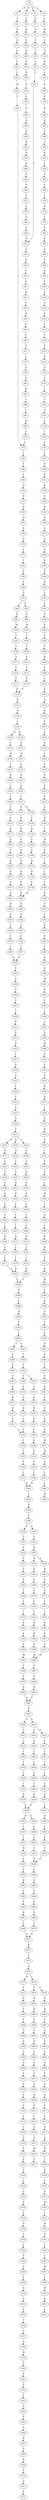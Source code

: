 strict digraph  {
	S0 -> S1 [ label = S ];
	S0 -> S2 [ label = I ];
	S0 -> S3 [ label = K ];
	S0 -> S4 [ label = D ];
	S1 -> S5 [ label = V ];
	S2 -> S6 [ label = V ];
	S3 -> S7 [ label = A ];
	S4 -> S8 [ label = L ];
	S5 -> S9 [ label = D ];
	S6 -> S10 [ label = M ];
	S7 -> S11 [ label = N ];
	S8 -> S12 [ label = R ];
	S9 -> S13 [ label = Q ];
	S10 -> S14 [ label = E ];
	S11 -> S15 [ label = C ];
	S12 -> S16 [ label = F ];
	S13 -> S17 [ label = K ];
	S14 -> S18 [ label = N ];
	S15 -> S19 [ label = L ];
	S16 -> S20 [ label = R ];
	S17 -> S21 [ label = L ];
	S18 -> S22 [ label = H ];
	S19 -> S23 [ label = T ];
	S20 -> S24 [ label = S ];
	S21 -> S25 [ label = L ];
	S22 -> S26 [ label = L ];
	S23 -> S27 [ label = C ];
	S24 -> S28 [ label = H ];
	S25 -> S29 [ label = M ];
	S26 -> S30 [ label = V ];
	S27 -> S31 [ label = E ];
	S28 -> S32 [ label = R ];
	S29 -> S33 [ label = T ];
	S30 -> S34 [ label = K ];
	S31 -> S35 [ label = C ];
	S32 -> S36 [ label = L ];
	S33 -> S37 [ label = L ];
	S34 -> S38 [ label = K ];
	S35 -> S39 [ label = G ];
	S36 -> S40 [ label = S ];
	S37 -> S41 [ label = I ];
	S38 -> S42 [ label = K ];
	S39 -> S43 [ label = V ];
	S40 -> S44 [ label = D ];
	S41 -> S45 [ label = E ];
	S42 -> S46 [ label = V ];
	S43 -> S47 [ label = A ];
	S44 -> S48 [ label = K ];
	S45 -> S49 [ label = Y ];
	S46 -> S50 [ label = Y ];
	S47 -> S51 [ label = H ];
	S48 -> S52 [ label = K ];
	S49 -> S53 [ label = N ];
	S50 -> S54 [ label = R ];
	S51 -> S55 [ label = P ];
	S52 -> S56 [ label = N ];
	S53 -> S57 [ label = N ];
	S54 -> S58 [ label = L ];
	S55 -> S59 [ label = R ];
	S56 -> S60 [ label = K ];
	S57 -> S61 [ label = R ];
	S58 -> S62 [ label = V ];
	S59 -> S63 [ label = P ];
	S60 -> S64 [ label = A ];
	S61 -> S65 [ label = H ];
	S62 -> S66 [ label = V ];
	S63 -> S67 [ label = L ];
	S64 -> S68 [ label = N ];
	S65 -> S69 [ label = A ];
	S66 -> S70 [ label = L ];
	S67 -> S71 [ label = S ];
	S68 -> S72 [ label = C ];
	S69 -> S73 [ label = A ];
	S70 -> S74 [ label = R ];
	S71 -> S75 [ label = I ];
	S72 -> S76 [ label = L ];
	S73 -> S77 [ label = L ];
	S74 -> S78 [ label = L ];
	S75 -> S79 [ label = D ];
	S76 -> S80 [ label = T ];
	S77 -> S81 [ label = I ];
	S78 -> S82 [ label = V ];
	S79 -> S83 [ label = Q ];
	S80 -> S84 [ label = C ];
	S81 -> S85 [ label = V ];
	S82 -> S86 [ label = K ];
	S83 -> S87 [ label = K ];
	S84 -> S31 [ label = E ];
	S85 -> S88 [ label = P ];
	S86 -> S89 [ label = S ];
	S87 -> S90 [ label = L ];
	S88 -> S91 [ label = A ];
	S89 -> S92 [ label = Y ];
	S90 -> S93 [ label = L ];
	S91 -> S94 [ label = I ];
	S91 -> S95 [ label = V ];
	S92 -> S96 [ label = R ];
	S93 -> S97 [ label = M ];
	S94 -> S98 [ label = D ];
	S95 -> S99 [ label = D ];
	S96 -> S100 [ label = T ];
	S97 -> S101 [ label = T ];
	S98 -> S102 [ label = M ];
	S99 -> S103 [ label = M ];
	S100 -> S104 [ label = E ];
	S101 -> S37 [ label = L ];
	S102 -> S105 [ label = T ];
	S103 -> S106 [ label = T ];
	S104 -> S107 [ label = G ];
	S105 -> S108 [ label = T ];
	S106 -> S109 [ label = T ];
	S107 -> S110 [ label = E ];
	S108 -> S111 [ label = S ];
	S109 -> S112 [ label = S ];
	S110 -> S113 [ label = L ];
	S111 -> S114 [ label = Y ];
	S112 -> S115 [ label = Y ];
	S113 -> S116 [ label = F ];
	S114 -> S117 [ label = E ];
	S115 -> S118 [ label = E ];
	S116 -> S119 [ label = T ];
	S117 -> S120 [ label = P ];
	S118 -> S120 [ label = P ];
	S119 -> S121 [ label = G ];
	S120 -> S122 [ label = N ];
	S121 -> S123 [ label = A ];
	S122 -> S124 [ label = Q ];
	S123 -> S125 [ label = G ];
	S124 -> S126 [ label = I ];
	S125 -> S127 [ label = I ];
	S126 -> S128 [ label = Q ];
	S126 -> S129 [ label = R ];
	S127 -> S130 [ label = T ];
	S128 -> S131 [ label = E ];
	S129 -> S132 [ label = Q ];
	S130 -> S133 [ label = Q ];
	S131 -> S134 [ label = M ];
	S132 -> S135 [ label = M ];
	S133 -> S136 [ label = E ];
	S134 -> S137 [ label = L ];
	S135 -> S138 [ label = L ];
	S136 -> S139 [ label = I ];
	S137 -> S140 [ label = K ];
	S138 -> S141 [ label = K ];
	S139 -> S142 [ label = G ];
	S140 -> S143 [ label = V ];
	S141 -> S144 [ label = A ];
	S142 -> S145 [ label = T ];
	S143 -> S146 [ label = I ];
	S144 -> S147 [ label = I ];
	S145 -> S148 [ label = R ];
	S146 -> S149 [ label = T ];
	S147 -> S150 [ label = T ];
	S147 -> S151 [ label = S ];
	S148 -> S152 [ label = R ];
	S149 -> S153 [ label = P ];
	S150 -> S154 [ label = P ];
	S151 -> S155 [ label = P ];
	S152 -> S156 [ label = R ];
	S153 -> S157 [ label = R ];
	S154 -> S158 [ label = K ];
	S155 -> S159 [ label = K ];
	S156 -> S160 [ label = Q ];
	S157 -> S161 [ label = S ];
	S158 -> S162 [ label = S ];
	S159 -> S163 [ label = S ];
	S160 -> S164 [ label = N ];
	S161 -> S165 [ label = S ];
	S162 -> S166 [ label = S ];
	S163 -> S167 [ label = S ];
	S164 -> S168 [ label = N ];
	S165 -> S169 [ label = R ];
	S166 -> S170 [ label = R ];
	S167 -> S171 [ label = R ];
	S168 -> S172 [ label = A ];
	S169 -> S173 [ label = K ];
	S170 -> S174 [ label = R ];
	S171 -> S175 [ label = R ];
	S172 -> S176 [ label = Q ];
	S173 -> S177 [ label = P ];
	S174 -> S178 [ label = P ];
	S175 -> S179 [ label = P ];
	S176 -> S180 [ label = S ];
	S177 -> S181 [ label = R ];
	S178 -> S182 [ label = R ];
	S179 -> S182 [ label = R ];
	S180 -> S183 [ label = R ];
	S181 -> S184 [ label = H ];
	S182 -> S185 [ label = H ];
	S183 -> S186 [ label = R ];
	S184 -> S187 [ label = N ];
	S185 -> S188 [ label = N ];
	S186 -> S189 [ label = R ];
	S187 -> S190 [ label = L ];
	S188 -> S191 [ label = L ];
	S189 -> S192 [ label = L ];
	S190 -> S193 [ label = L ];
	S191 -> S194 [ label = L ];
	S192 -> S195 [ label = A ];
	S193 -> S196 [ label = I ];
	S194 -> S197 [ label = I ];
	S195 -> S198 [ label = E ];
	S196 -> S199 [ label = D ];
	S197 -> S199 [ label = D ];
	S198 -> S200 [ label = E ];
	S199 -> S201 [ label = V ];
	S200 -> S202 [ label = S ];
	S201 -> S203 [ label = A ];
	S202 -> S204 [ label = F ];
	S203 -> S205 [ label = G ];
	S204 -> S206 [ label = D ];
	S205 -> S207 [ label = V ];
	S206 -> S208 [ label = S ];
	S207 -> S209 [ label = V ];
	S208 -> S210 [ label = I ];
	S209 -> S211 [ label = E ];
	S210 -> S212 [ label = E ];
	S211 -> S213 [ label = S ];
	S212 -> S214 [ label = D ];
	S213 -> S215 [ label = D ];
	S214 -> S216 [ label = D ];
	S215 -> S217 [ label = I ];
	S216 -> S218 [ label = T ];
	S217 -> S219 [ label = A ];
	S218 -> S220 [ label = S ];
	S219 -> S221 [ label = V ];
	S220 -> S222 [ label = R ];
	S221 -> S223 [ label = L ];
	S222 -> S224 [ label = C ];
	S223 -> S225 [ label = L ];
	S224 -> S226 [ label = C ];
	S225 -> S227 [ label = A ];
	S226 -> S228 [ label = S ];
	S227 -> S229 [ label = D ];
	S228 -> S230 [ label = F ];
	S229 -> S231 [ label = T ];
	S230 -> S232 [ label = V ];
	S231 -> S233 [ label = S ];
	S231 -> S234 [ label = T ];
	S231 -> S235 [ label = A ];
	S232 -> S236 [ label = S ];
	S233 -> S237 [ label = Q ];
	S234 -> S238 [ label = Q ];
	S235 -> S239 [ label = Q ];
	S236 -> S240 [ label = R ];
	S237 -> S241 [ label = C ];
	S238 -> S242 [ label = C ];
	S239 -> S243 [ label = C ];
	S240 -> S244 [ label = F ];
	S241 -> S245 [ label = G ];
	S242 -> S246 [ label = G ];
	S243 -> S247 [ label = G ];
	S244 -> S248 [ label = M ];
	S245 -> S249 [ label = Y ];
	S246 -> S250 [ label = H ];
	S247 -> S251 [ label = H ];
	S248 -> S252 [ label = K ];
	S249 -> S253 [ label = D ];
	S250 -> S254 [ label = E ];
	S251 -> S255 [ label = D ];
	S252 -> S256 [ label = A ];
	S253 -> S257 [ label = L ];
	S254 -> S258 [ label = L ];
	S255 -> S259 [ label = L ];
	S256 -> S260 [ label = I ];
	S257 -> S261 [ label = L ];
	S258 -> S262 [ label = L ];
	S259 -> S263 [ label = L ];
	S260 -> S264 [ label = F ];
	S261 -> S265 [ label = L ];
	S262 -> S266 [ label = L ];
	S263 -> S267 [ label = L ];
	S264 -> S268 [ label = R ];
	S265 -> S269 [ label = Q ];
	S266 -> S270 [ label = Q ];
	S267 -> S271 [ label = Q ];
	S268 -> S272 [ label = Y ];
	S269 -> S273 [ label = L ];
	S270 -> S274 [ label = L ];
	S271 -> S275 [ label = L ];
	S272 -> S276 [ label = C ];
	S273 -> S277 [ label = I ];
	S274 -> S278 [ label = I ];
	S275 -> S279 [ label = I ];
	S276 -> S280 [ label = R ];
	S277 -> S281 [ label = D ];
	S278 -> S282 [ label = D ];
	S279 -> S281 [ label = D ];
	S280 -> S283 [ label = K ];
	S281 -> S284 [ label = L ];
	S282 -> S284 [ label = L ];
	S283 -> S285 [ label = V ];
	S284 -> S286 [ label = N ];
	S285 -> S287 [ label = Q ];
	S286 -> S288 [ label = E ];
	S287 -> S289 [ label = K ];
	S288 -> S290 [ label = N ];
	S289 -> S291 [ label = W ];
	S290 -> S292 [ label = E ];
	S291 -> S293 [ label = R ];
	S292 -> S294 [ label = I ];
	S293 -> S295 [ label = P ];
	S294 -> S296 [ label = T ];
	S294 -> S297 [ label = A ];
	S295 -> S298 [ label = L ];
	S296 -> S299 [ label = I ];
	S297 -> S300 [ label = I ];
	S298 -> S301 [ label = L ];
	S299 -> S302 [ label = T ];
	S300 -> S303 [ label = T ];
	S301 -> S304 [ label = N ];
	S302 -> S305 [ label = V ];
	S303 -> S306 [ label = V ];
	S303 -> S307 [ label = I ];
	S304 -> S308 [ label = M ];
	S305 -> S309 [ label = A ];
	S306 -> S310 [ label = A ];
	S307 -> S311 [ label = A ];
	S308 -> S312 [ label = P ];
	S309 -> S313 [ label = N ];
	S310 -> S314 [ label = N ];
	S311 -> S315 [ label = D ];
	S312 -> S316 [ label = P ];
	S313 -> S317 [ label = R ];
	S314 -> S318 [ label = R ];
	S315 -> S319 [ label = R ];
	S316 -> S320 [ label = P ];
	S317 -> S321 [ label = G ];
	S318 -> S322 [ label = G ];
	S319 -> S323 [ label = G ];
	S320 -> S324 [ label = R ];
	S321 -> S325 [ label = L ];
	S322 -> S325 [ label = L ];
	S323 -> S326 [ label = L ];
	S324 -> S327 [ label = N ];
	S325 -> S328 [ label = V ];
	S326 -> S329 [ label = V ];
	S327 -> S330 [ label = I ];
	S328 -> S331 [ label = D ];
	S329 -> S332 [ label = D ];
	S330 -> S333 [ label = E ];
	S331 -> S334 [ label = V ];
	S332 -> S335 [ label = V ];
	S333 -> S336 [ label = N ];
	S334 -> S337 [ label = C ];
	S335 -> S338 [ label = C ];
	S336 -> S339 [ label = R ];
	S337 -> S340 [ label = N ];
	S338 -> S340 [ label = N ];
	S339 -> S341 [ label = I ];
	S340 -> S342 [ label = I ];
	S341 -> S343 [ label = F ];
	S342 -> S344 [ label = N ];
	S343 -> S345 [ label = K ];
	S344 -> S346 [ label = L ];
	S345 -> S347 [ label = L ];
	S346 -> S348 [ label = D ];
	S346 -> S349 [ label = E ];
	S347 -> S350 [ label = W ];
	S348 -> S351 [ label = G ];
	S349 -> S352 [ label = G ];
	S350 -> S353 [ label = L ];
	S351 -> S354 [ label = S ];
	S352 -> S355 [ label = N ];
	S353 -> S356 [ label = Q ];
	S354 -> S357 [ label = S ];
	S355 -> S358 [ label = K ];
	S355 -> S359 [ label = R ];
	S356 -> S360 [ label = T ];
	S357 -> S361 [ label = S ];
	S358 -> S362 [ label = K ];
	S359 -> S363 [ label = N ];
	S360 -> S364 [ label = R ];
	S361 -> S365 [ label = E ];
	S362 -> S366 [ label = E ];
	S363 -> S367 [ label = E ];
	S364 -> S368 [ label = H ];
	S365 -> S369 [ label = E ];
	S366 -> S370 [ label = E ];
	S367 -> S371 [ label = E ];
	S368 -> S372 [ label = F ];
	S369 -> S373 [ label = L ];
	S370 -> S374 [ label = L ];
	S371 -> S375 [ label = L ];
	S372 -> S376 [ label = K ];
	S373 -> S377 [ label = I ];
	S374 -> S378 [ label = L ];
	S375 -> S379 [ label = L ];
	S376 -> S380 [ label = W ];
	S377 -> S381 [ label = K ];
	S378 -> S382 [ label = K ];
	S379 -> S383 [ label = K ];
	S380 -> S384 [ label = E ];
	S381 -> S385 [ label = K ];
	S382 -> S386 [ label = K ];
	S383 -> S387 [ label = K ];
	S384 -> S388 [ label = R ];
	S385 -> S389 [ label = V ];
	S386 -> S390 [ label = V ];
	S387 -> S391 [ label = V ];
	S388 -> S392 [ label = E ];
	S389 -> S393 [ label = M ];
	S390 -> S394 [ label = M ];
	S391 -> S394 [ label = M ];
	S392 -> S395 [ label = S ];
	S393 -> S396 [ label = Y ];
	S394 -> S397 [ label = Y ];
	S395 -> S398 [ label = D ];
	S396 -> S399 [ label = Y ];
	S397 -> S400 [ label = Y ];
	S398 -> S401 [ label = D ];
	S399 -> S402 [ label = D ];
	S400 -> S403 [ label = D ];
	S401 -> S404 [ label = H ];
	S402 -> S405 [ label = G ];
	S403 -> S405 [ label = G ];
	S404 -> S406 [ label = T ];
	S405 -> S407 [ label = K ];
	S406 -> S408 [ label = K ];
	S407 -> S409 [ label = D ];
	S407 -> S410 [ label = E ];
	S408 -> S411 [ label = Q ];
	S409 -> S412 [ label = C ];
	S410 -> S413 [ label = S ];
	S410 -> S414 [ label = C ];
	S411 -> S415 [ label = F ];
	S412 -> S416 [ label = A ];
	S413 -> S417 [ label = A ];
	S414 -> S418 [ label = A ];
	S415 -> S419 [ label = S ];
	S416 -> S420 [ label = L ];
	S417 -> S421 [ label = L ];
	S418 -> S422 [ label = L ];
	S419 -> S423 [ label = N ];
	S420 -> S424 [ label = L ];
	S421 -> S425 [ label = L ];
	S422 -> S426 [ label = L ];
	S423 -> S427 [ label = S ];
	S424 -> S428 [ label = F ];
	S425 -> S429 [ label = Y ];
	S426 -> S430 [ label = F ];
	S427 -> S431 [ label = M ];
	S428 -> S432 [ label = L ];
	S429 -> S433 [ label = L ];
	S430 -> S434 [ label = L ];
	S431 -> S435 [ label = M ];
	S432 -> S436 [ label = K ];
	S433 -> S437 [ label = K ];
	S434 -> S438 [ label = K ];
	S435 -> S439 [ label = A ];
	S436 -> S440 [ label = E ];
	S437 -> S441 [ label = E ];
	S438 -> S440 [ label = E ];
	S439 -> S442 [ label = I ];
	S440 -> S443 [ label = N ];
	S440 -> S444 [ label = D ];
	S441 -> S445 [ label = D ];
	S442 -> S446 [ label = L ];
	S443 -> S447 [ label = L ];
	S444 -> S448 [ label = L ];
	S445 -> S449 [ label = L ];
	S446 -> S450 [ label = M ];
	S447 -> S451 [ label = T ];
	S448 -> S452 [ label = T ];
	S449 -> S453 [ label = T ];
	S451 -> S454 [ label = N ];
	S452 -> S455 [ label = T ];
	S453 -> S456 [ label = T ];
	S454 -> S457 [ label = E ];
	S455 -> S458 [ label = E ];
	S456 -> S458 [ label = E ];
	S457 -> S459 [ label = E ];
	S458 -> S460 [ label = E ];
	S459 -> S461 [ label = K ];
	S460 -> S462 [ label = K ];
	S461 -> S463 [ label = V ];
	S462 -> S464 [ label = V ];
	S463 -> S465 [ label = E ];
	S464 -> S466 [ label = E ];
	S465 -> S467 [ label = R ];
	S466 -> S468 [ label = R ];
	S467 -> S469 [ label = V ];
	S468 -> S470 [ label = V ];
	S469 -> S471 [ label = D ];
	S470 -> S471 [ label = D ];
	S471 -> S472 [ label = K ];
	S472 -> S473 [ label = L ];
	S473 -> S474 [ label = A ];
	S474 -> S475 [ label = M ];
	S474 -> S476 [ label = L ];
	S475 -> S477 [ label = V ];
	S476 -> S478 [ label = F ];
	S476 -> S479 [ label = Y ];
	S477 -> S480 [ label = E ];
	S478 -> S481 [ label = R ];
	S479 -> S482 [ label = K ];
	S480 -> S483 [ label = S ];
	S481 -> S484 [ label = N ];
	S482 -> S485 [ label = D ];
	S483 -> S486 [ label = P ];
	S484 -> S487 [ label = P ];
	S485 -> S488 [ label = P ];
	S486 -> S489 [ label = S ];
	S487 -> S490 [ label = S ];
	S488 -> S491 [ label = S ];
	S489 -> S492 [ label = S ];
	S490 -> S493 [ label = S ];
	S491 -> S494 [ label = S ];
	S492 -> S495 [ label = S ];
	S493 -> S496 [ label = S ];
	S494 -> S497 [ label = A ];
	S495 -> S498 [ label = S ];
	S496 -> S499 [ label = D ];
	S497 -> S500 [ label = D ];
	S498 -> S501 [ label = S ];
	S499 -> S502 [ label = T ];
	S500 -> S503 [ label = T ];
	S501 -> S504 [ label = P ];
	S502 -> S505 [ label = S ];
	S503 -> S506 [ label = G ];
	S504 -> S507 [ label = S ];
	S505 -> S508 [ label = Q ];
	S506 -> S509 [ label = Q ];
	S507 -> S510 [ label = S ];
	S508 -> S511 [ label = Y ];
	S509 -> S512 [ label = Y ];
	S510 -> S513 [ label = L ];
	S511 -> S514 [ label = L ];
	S512 -> S515 [ label = L ];
	S513 -> S516 [ label = L ];
	S514 -> S517 [ label = A ];
	S515 -> S518 [ label = A ];
	S516 -> S519 [ label = S ];
	S517 -> S520 [ label = A ];
	S518 -> S521 [ label = A ];
	S519 -> S522 [ label = S ];
	S520 -> S523 [ label = M ];
	S521 -> S524 [ label = M ];
	S522 -> S525 [ label = S ];
	S523 -> S526 [ label = I ];
	S524 -> S527 [ label = V ];
	S525 -> S528 [ label = S ];
	S526 -> S529 [ label = C ];
	S528 -> S530 [ label = A ];
	S529 -> S531 [ label = F ];
	S530 -> S532 [ label = G ];
	S531 -> S533 [ label = G ];
	S532 -> S534 [ label = S ];
	S533 -> S535 [ label = M ];
	S534 -> S536 [ label = P ];
	S535 -> S537 [ label = L ];
	S536 -> S538 [ label = D ];
	S537 -> S539 [ label = N ];
	S538 -> S540 [ label = T ];
	S539 -> S541 [ label = D ];
	S540 -> S542 [ label = S ];
	S541 -> S543 [ label = P ];
	S542 -> S544 [ label = P ];
	S543 -> S545 [ label = L ];
	S544 -> S546 [ label = C ];
	S545 -> S547 [ label = M ];
	S546 -> S548 [ label = L ];
	S547 -> S549 [ label = L ];
	S548 -> S550 [ label = A ];
	S549 -> S551 [ label = M ];
	S550 -> S552 [ label = A ];
	S551 -> S553 [ label = R ];
	S552 -> S554 [ label = V ];
	S553 -> S555 [ label = L ];
	S554 -> S556 [ label = T ];
	S556 -> S557 [ label = A ];
	S557 -> S558 [ label = G ];
	S558 -> S559 [ label = W ];
	S559 -> S560 [ label = S ];
	S560 -> S561 [ label = P ];
	S561 -> S562 [ label = P ];
	S562 -> S563 [ label = L ];
	S563 -> S564 [ label = G ];
	S564 -> S565 [ label = P ];
	S565 -> S566 [ label = S ];
	S566 -> S567 [ label = R ];
	S567 -> S568 [ label = P ];
	S568 -> S569 [ label = R ];
	S569 -> S570 [ label = S ];
	S570 -> S571 [ label = G ];
	S571 -> S572 [ label = P ];
}

